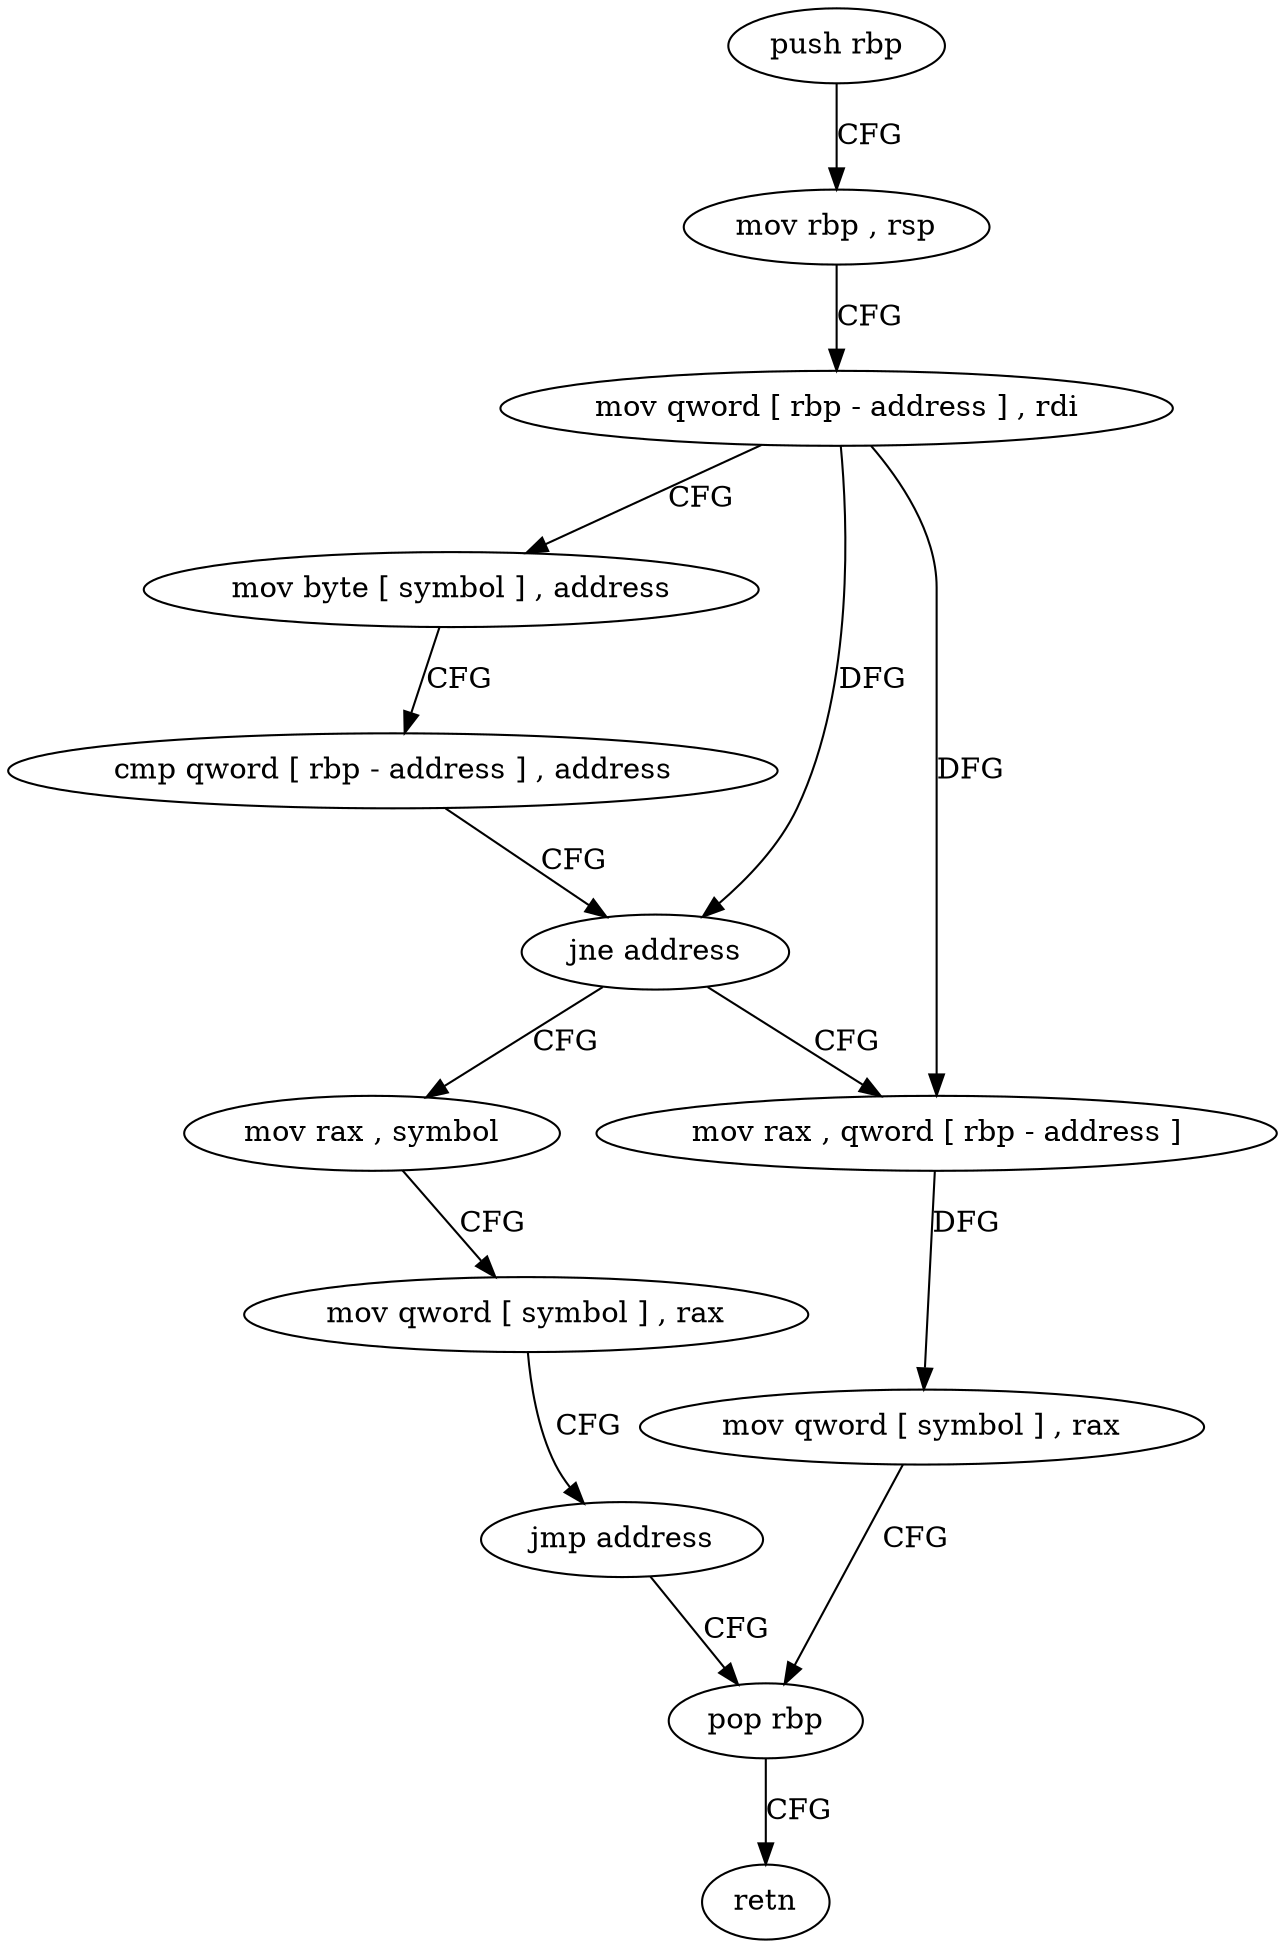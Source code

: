 digraph "func" {
"4204512" [label = "push rbp" ]
"4204513" [label = "mov rbp , rsp" ]
"4204516" [label = "mov qword [ rbp - address ] , rdi" ]
"4204520" [label = "mov byte [ symbol ] , address" ]
"4204528" [label = "cmp qword [ rbp - address ] , address" ]
"4204533" [label = "jne address" ]
"4204562" [label = "mov rax , qword [ rbp - address ]" ]
"4204539" [label = "mov rax , symbol" ]
"4204566" [label = "mov qword [ symbol ] , rax" ]
"4204574" [label = "pop rbp" ]
"4204549" [label = "mov qword [ symbol ] , rax" ]
"4204557" [label = "jmp address" ]
"4204575" [label = "retn" ]
"4204512" -> "4204513" [ label = "CFG" ]
"4204513" -> "4204516" [ label = "CFG" ]
"4204516" -> "4204520" [ label = "CFG" ]
"4204516" -> "4204533" [ label = "DFG" ]
"4204516" -> "4204562" [ label = "DFG" ]
"4204520" -> "4204528" [ label = "CFG" ]
"4204528" -> "4204533" [ label = "CFG" ]
"4204533" -> "4204562" [ label = "CFG" ]
"4204533" -> "4204539" [ label = "CFG" ]
"4204562" -> "4204566" [ label = "DFG" ]
"4204539" -> "4204549" [ label = "CFG" ]
"4204566" -> "4204574" [ label = "CFG" ]
"4204574" -> "4204575" [ label = "CFG" ]
"4204549" -> "4204557" [ label = "CFG" ]
"4204557" -> "4204574" [ label = "CFG" ]
}

